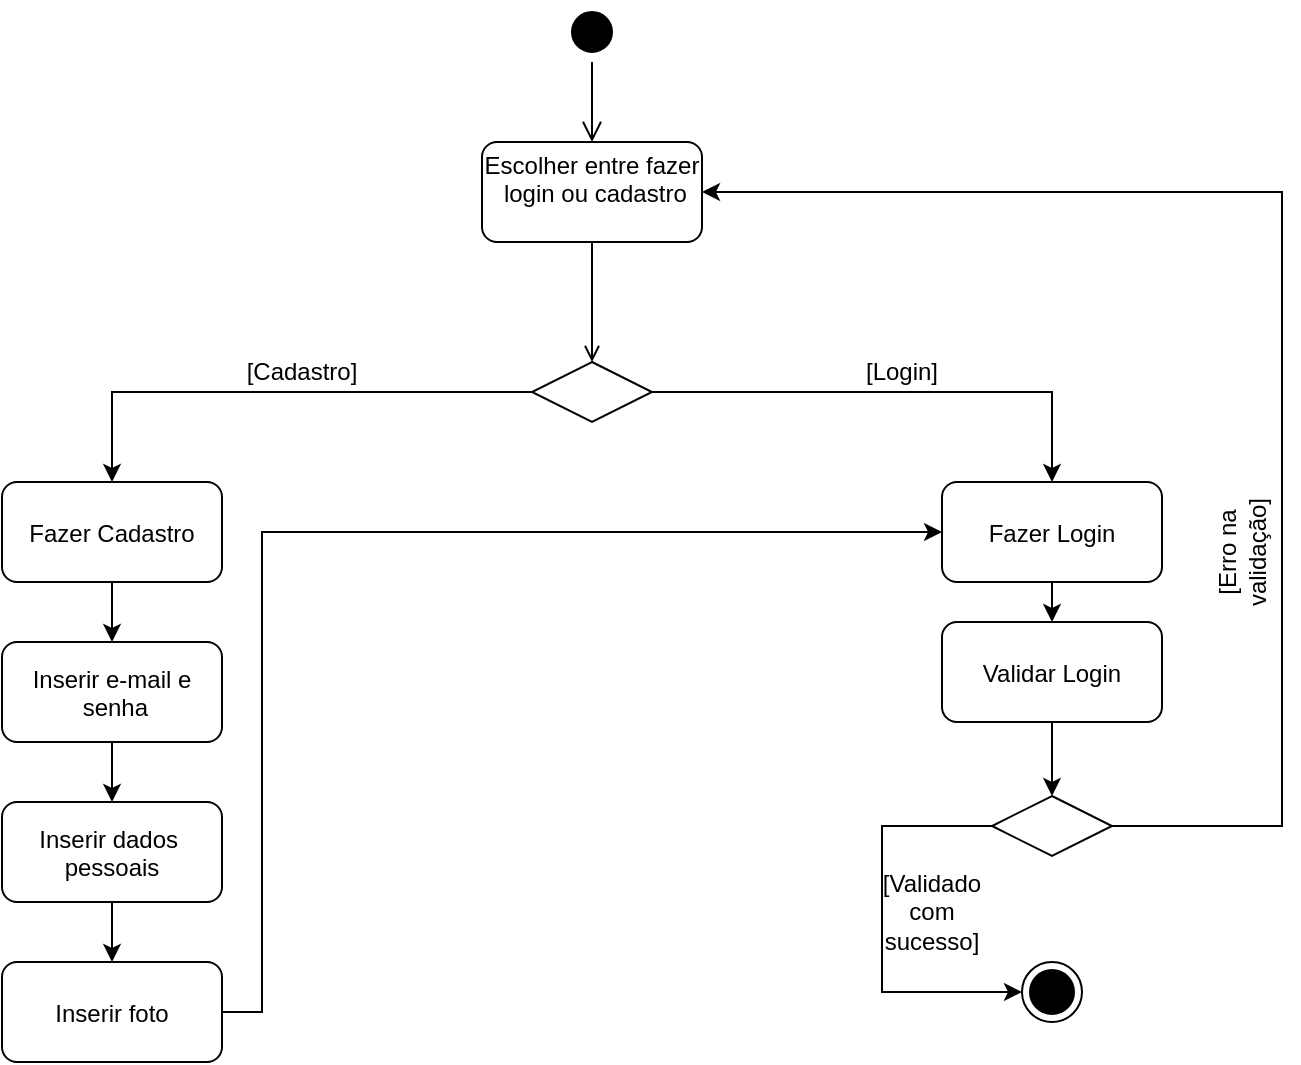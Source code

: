<mxfile version="21.3.7" type="google">
  <diagram name="Page-1" id="e7e014a7-5840-1c2e-5031-d8a46d1fe8dd">
    <mxGraphModel grid="1" page="1" gridSize="10" guides="1" tooltips="1" connect="1" arrows="1" fold="1" pageScale="1" pageWidth="1169" pageHeight="826" background="none" math="0" shadow="0">
      <root>
        <mxCell id="0" />
        <mxCell id="1" parent="0" />
        <mxCell id="6" value="" style="edgeStyle=elbowEdgeStyle;elbow=horizontal;verticalAlign=bottom;endArrow=open;endSize=8;endFill=1;rounded=0" edge="1" parent="1" target="7">
          <mxGeometry x="630" y="180" as="geometry">
            <mxPoint x="645" y="250" as="targetPoint" />
            <mxPoint x="645" y="210" as="sourcePoint" />
          </mxGeometry>
        </mxCell>
        <mxCell id="7" value="Escolher entre fazer&#xa; login ou cadastro&#xa;" style="rounded=1;" vertex="1" parent="1">
          <mxGeometry x="590" y="250" width="110" height="50" as="geometry" />
        </mxCell>
        <mxCell id="9" value="" style="endArrow=open;endFill=1;rounded=0" edge="1" parent="1" source="7">
          <mxGeometry relative="1" as="geometry">
            <mxPoint x="645" y="360" as="targetPoint" />
          </mxGeometry>
        </mxCell>
        <mxCell id="5" value="" style="ellipse;shape=startState;fillColor=#000000;strokeColor=#FFFFFF;" vertex="1" parent="1">
          <mxGeometry x="630" y="180" width="30" height="30" as="geometry" />
        </mxCell>
        <mxCell id="IA7sCp0teEcwJHrggygS-41" value="" style="rhombus;whiteSpace=wrap;html=1;" vertex="1" parent="1">
          <mxGeometry x="615" y="360" width="60" height="30" as="geometry" />
        </mxCell>
        <mxCell id="IA7sCp0teEcwJHrggygS-42" value="" style="endArrow=classic;html=1;rounded=0;exitX=0;exitY=0.5;exitDx=0;exitDy=0;entryX=0.5;entryY=0;entryDx=0;entryDy=0;" edge="1" parent="1" source="IA7sCp0teEcwJHrggygS-41" target="IA7sCp0teEcwJHrggygS-43">
          <mxGeometry width="50" height="50" relative="1" as="geometry">
            <mxPoint x="535" y="400" as="sourcePoint" />
            <mxPoint x="380" y="375" as="targetPoint" />
            <Array as="points">
              <mxPoint x="405" y="375" />
            </Array>
          </mxGeometry>
        </mxCell>
        <mxCell id="IA7sCp0teEcwJHrggygS-53" style="edgeStyle=orthogonalEdgeStyle;rounded=0;orthogonalLoop=1;jettySize=auto;html=1;exitX=0.5;exitY=1;exitDx=0;exitDy=0;" edge="1" parent="1" source="IA7sCp0teEcwJHrggygS-43" target="IA7sCp0teEcwJHrggygS-49">
          <mxGeometry relative="1" as="geometry" />
        </mxCell>
        <mxCell id="IA7sCp0teEcwJHrggygS-43" value="Fazer Cadastro" style="rounded=1;" vertex="1" parent="1">
          <mxGeometry x="350" y="420" width="110" height="50" as="geometry" />
        </mxCell>
        <mxCell id="IA7sCp0teEcwJHrggygS-44" value="[Login]" style="text;html=1;strokeColor=none;fillColor=none;align=center;verticalAlign=middle;whiteSpace=wrap;rounded=0;" vertex="1" parent="1">
          <mxGeometry x="770" y="350" width="60" height="30" as="geometry" />
        </mxCell>
        <mxCell id="IA7sCp0teEcwJHrggygS-45" value="[Cadastro]" style="text;html=1;strokeColor=none;fillColor=none;align=center;verticalAlign=middle;whiteSpace=wrap;rounded=0;" vertex="1" parent="1">
          <mxGeometry x="470" y="350" width="60" height="30" as="geometry" />
        </mxCell>
        <mxCell id="T9B4KDHWiQcaocQgZnom-11" style="edgeStyle=orthogonalEdgeStyle;rounded=0;orthogonalLoop=1;jettySize=auto;html=1;exitX=0.5;exitY=1;exitDx=0;exitDy=0;entryX=0.5;entryY=0;entryDx=0;entryDy=0;" edge="1" parent="1" source="IA7sCp0teEcwJHrggygS-47" target="T9B4KDHWiQcaocQgZnom-10">
          <mxGeometry relative="1" as="geometry" />
        </mxCell>
        <mxCell id="IA7sCp0teEcwJHrggygS-47" value="Validar Login" style="rounded=1;" vertex="1" parent="1">
          <mxGeometry x="820" y="490" width="110" height="50" as="geometry" />
        </mxCell>
        <mxCell id="IA7sCp0teEcwJHrggygS-48" value="" style="endArrow=classic;html=1;rounded=0;exitX=1;exitY=0.5;exitDx=0;exitDy=0;entryX=0.5;entryY=0;entryDx=0;entryDy=0;" edge="1" parent="1" source="IA7sCp0teEcwJHrggygS-41" target="T9B4KDHWiQcaocQgZnom-15">
          <mxGeometry width="50" height="50" relative="1" as="geometry">
            <mxPoint x="825" y="425" as="sourcePoint" />
            <mxPoint x="875" y="430" as="targetPoint" />
            <Array as="points">
              <mxPoint x="875" y="375" />
            </Array>
          </mxGeometry>
        </mxCell>
        <mxCell id="IA7sCp0teEcwJHrggygS-54" style="edgeStyle=orthogonalEdgeStyle;rounded=0;orthogonalLoop=1;jettySize=auto;html=1;exitX=0.5;exitY=1;exitDx=0;exitDy=0;entryX=0.5;entryY=0;entryDx=0;entryDy=0;" edge="1" parent="1" source="IA7sCp0teEcwJHrggygS-49" target="IA7sCp0teEcwJHrggygS-50">
          <mxGeometry relative="1" as="geometry" />
        </mxCell>
        <mxCell id="IA7sCp0teEcwJHrggygS-49" value="Inserir e-mail e&#xa; senha" style="rounded=1;" vertex="1" parent="1">
          <mxGeometry x="350" y="500" width="110" height="50" as="geometry" />
        </mxCell>
        <mxCell id="IA7sCp0teEcwJHrggygS-55" style="edgeStyle=orthogonalEdgeStyle;rounded=0;orthogonalLoop=1;jettySize=auto;html=1;exitX=0.5;exitY=1;exitDx=0;exitDy=0;" edge="1" parent="1" source="IA7sCp0teEcwJHrggygS-50" target="IA7sCp0teEcwJHrggygS-51">
          <mxGeometry relative="1" as="geometry" />
        </mxCell>
        <mxCell id="IA7sCp0teEcwJHrggygS-50" value="Inserir dados &#xa;pessoais" style="rounded=1;" vertex="1" parent="1">
          <mxGeometry x="350" y="580" width="110" height="50" as="geometry" />
        </mxCell>
        <mxCell id="T9B4KDHWiQcaocQgZnom-17" style="edgeStyle=orthogonalEdgeStyle;rounded=0;orthogonalLoop=1;jettySize=auto;html=1;exitX=1;exitY=0.5;exitDx=0;exitDy=0;entryX=0;entryY=0.5;entryDx=0;entryDy=0;" edge="1" parent="1" source="IA7sCp0teEcwJHrggygS-51" target="T9B4KDHWiQcaocQgZnom-15">
          <mxGeometry relative="1" as="geometry">
            <Array as="points">
              <mxPoint x="480" y="685" />
              <mxPoint x="480" y="445" />
            </Array>
          </mxGeometry>
        </mxCell>
        <mxCell id="IA7sCp0teEcwJHrggygS-51" value="Inserir foto" style="rounded=1;" vertex="1" parent="1">
          <mxGeometry x="350" y="660" width="110" height="50" as="geometry" />
        </mxCell>
        <mxCell id="T9B4KDHWiQcaocQgZnom-13" style="edgeStyle=orthogonalEdgeStyle;rounded=0;orthogonalLoop=1;jettySize=auto;html=1;exitX=0;exitY=0.5;exitDx=0;exitDy=0;entryX=0;entryY=0.5;entryDx=0;entryDy=0;" edge="1" parent="1" source="T9B4KDHWiQcaocQgZnom-10">
          <mxGeometry relative="1" as="geometry">
            <mxPoint x="860" y="675" as="targetPoint" />
            <Array as="points">
              <mxPoint x="790" y="592" />
              <mxPoint x="790" y="675" />
            </Array>
          </mxGeometry>
        </mxCell>
        <mxCell id="T9B4KDHWiQcaocQgZnom-18" style="edgeStyle=orthogonalEdgeStyle;rounded=0;orthogonalLoop=1;jettySize=auto;html=1;exitX=1;exitY=0.5;exitDx=0;exitDy=0;entryX=1;entryY=0.5;entryDx=0;entryDy=0;" edge="1" parent="1" source="T9B4KDHWiQcaocQgZnom-10" target="7">
          <mxGeometry relative="1" as="geometry">
            <Array as="points">
              <mxPoint x="990" y="592" />
              <mxPoint x="990" y="275" />
            </Array>
          </mxGeometry>
        </mxCell>
        <mxCell id="T9B4KDHWiQcaocQgZnom-10" value="" style="rhombus;whiteSpace=wrap;html=1;" vertex="1" parent="1">
          <mxGeometry x="845" y="577" width="60" height="30" as="geometry" />
        </mxCell>
        <mxCell id="T9B4KDHWiQcaocQgZnom-14" value="[Validado com sucesso]" style="text;html=1;strokeColor=none;fillColor=none;align=center;verticalAlign=middle;whiteSpace=wrap;rounded=0;" vertex="1" parent="1">
          <mxGeometry x="785" y="620" width="60" height="30" as="geometry" />
        </mxCell>
        <mxCell id="T9B4KDHWiQcaocQgZnom-16" style="edgeStyle=orthogonalEdgeStyle;rounded=0;orthogonalLoop=1;jettySize=auto;html=1;exitX=0.5;exitY=1;exitDx=0;exitDy=0;entryX=0.5;entryY=0;entryDx=0;entryDy=0;" edge="1" parent="1" source="T9B4KDHWiQcaocQgZnom-15" target="IA7sCp0teEcwJHrggygS-47">
          <mxGeometry relative="1" as="geometry" />
        </mxCell>
        <mxCell id="T9B4KDHWiQcaocQgZnom-15" value="Fazer Login" style="rounded=1;" vertex="1" parent="1">
          <mxGeometry x="820" y="420" width="110" height="50" as="geometry" />
        </mxCell>
        <mxCell id="T9B4KDHWiQcaocQgZnom-19" value="[Erro na validação]" style="text;html=1;strokeColor=none;fillColor=none;align=center;verticalAlign=middle;whiteSpace=wrap;rounded=0;rotation=270;" vertex="1" parent="1">
          <mxGeometry x="940" y="440" width="60" height="30" as="geometry" />
        </mxCell>
        <mxCell id="T9B4KDHWiQcaocQgZnom-21" value="" style="ellipse;html=1;shape=endState;fillColor=#000000;strokeColor=#000000;" vertex="1" parent="1">
          <mxGeometry x="860" y="660" width="30" height="30" as="geometry" />
        </mxCell>
      </root>
    </mxGraphModel>
  </diagram>
</mxfile>
